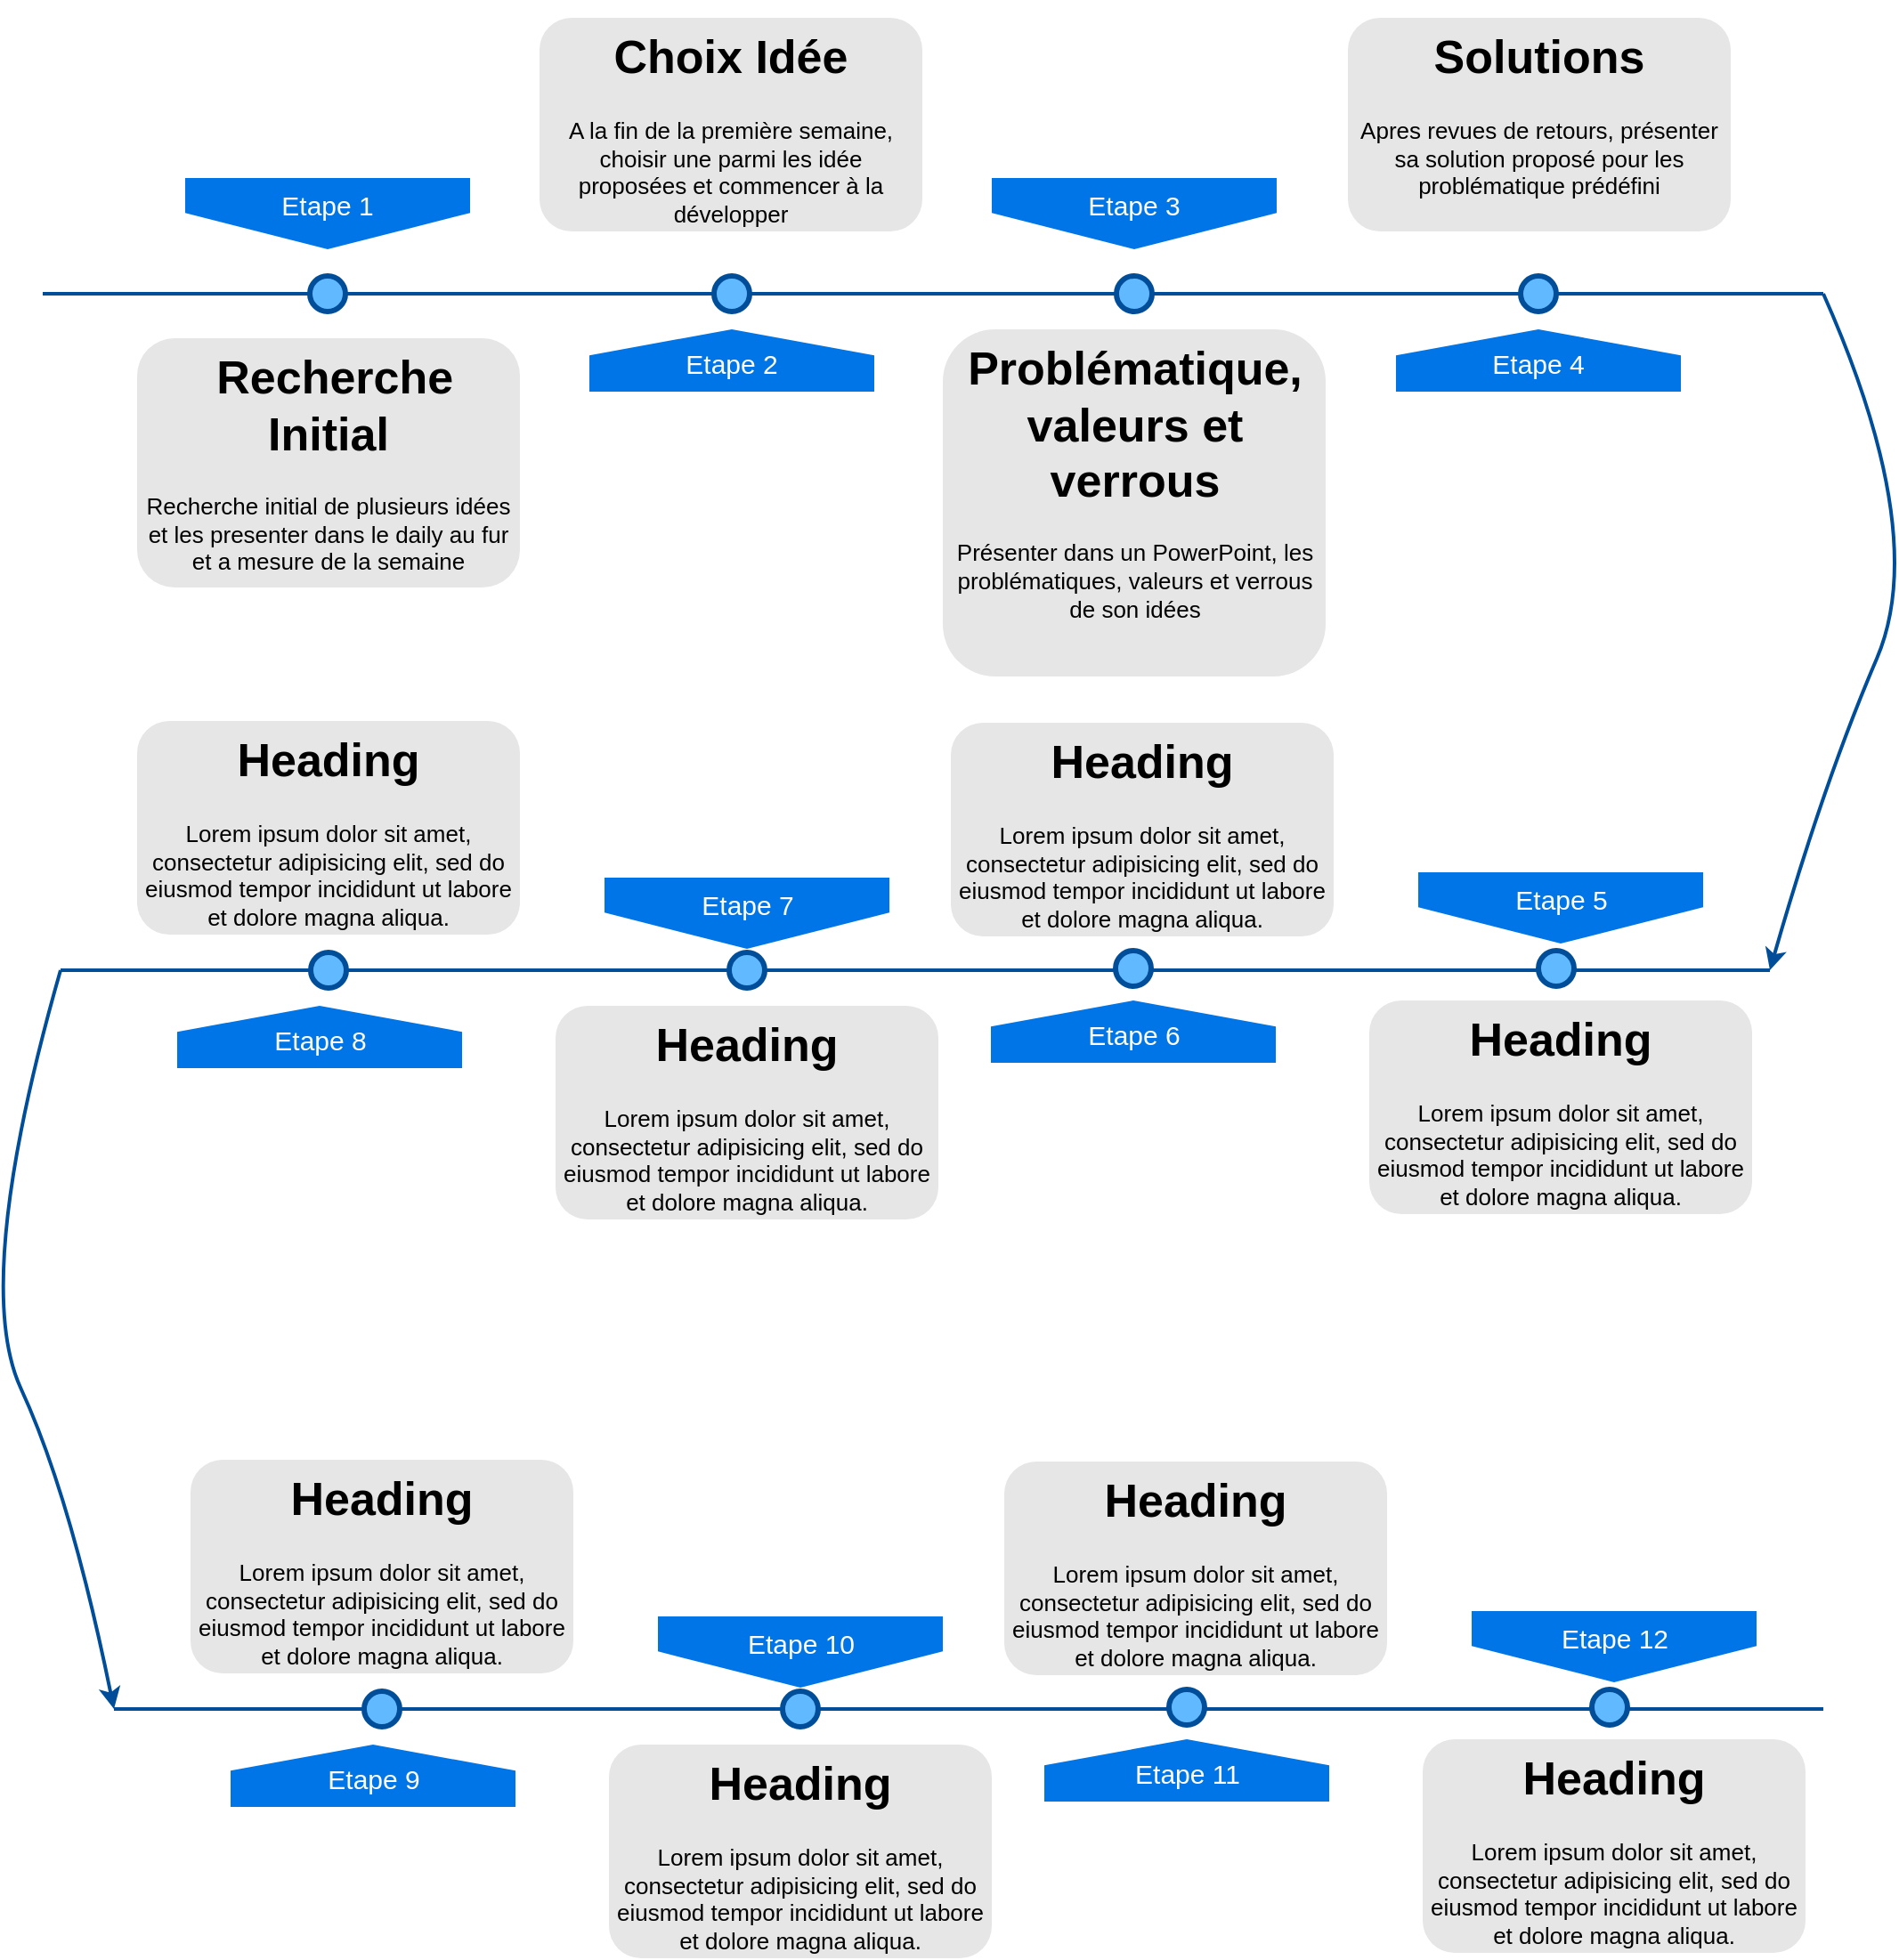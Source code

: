 <mxfile version="20.8.20" type="github">
  <diagram name="Page-1" id="82e54ff1-d628-8f03-85c4-9753963a91cd">
    <mxGraphModel dx="1235" dy="646" grid="1" gridSize="10" guides="1" tooltips="1" connect="1" arrows="1" fold="1" page="1" pageScale="1" pageWidth="1100" pageHeight="850" background="none" math="0" shadow="0">
      <root>
        <mxCell id="0" />
        <mxCell id="1" parent="0" />
        <mxCell id="4ec97bd9e5d20128-1" value="" style="line;strokeWidth=2;html=1;fillColor=none;fontSize=28;fontColor=#004D99;strokeColor=#004D99;" parent="1" vertex="1">
          <mxGeometry x="40" y="400" width="1000" height="10" as="geometry" />
        </mxCell>
        <mxCell id="4ec97bd9e5d20128-5" value="Etape 1" style="shape=offPageConnector;whiteSpace=wrap;html=1;fillColor=#0075E8;fontSize=15;fontColor=#FFFFFF;size=0.509;verticalAlign=top;strokeColor=none;" parent="1" vertex="1">
          <mxGeometry x="120" y="340" width="160" height="40" as="geometry" />
        </mxCell>
        <mxCell id="4ec97bd9e5d20128-6" value="&lt;span&gt;Etape 3&lt;/span&gt;" style="shape=offPageConnector;whiteSpace=wrap;html=1;fillColor=#0075E8;fontSize=15;fontColor=#FFFFFF;size=0.509;verticalAlign=top;strokeColor=none;" parent="1" vertex="1">
          <mxGeometry x="573" y="340" width="160" height="40" as="geometry" />
        </mxCell>
        <mxCell id="4ec97bd9e5d20128-7" value="&lt;span&gt;Etape 2&lt;/span&gt;" style="shape=offPageConnector;whiteSpace=wrap;html=1;fillColor=#0075E8;fontSize=15;fontColor=#FFFFFF;size=0.418;flipV=1;verticalAlign=bottom;strokeColor=none;spacingBottom=4;" parent="1" vertex="1">
          <mxGeometry x="347" y="425" width="160" height="35" as="geometry" />
        </mxCell>
        <mxCell id="4ec97bd9e5d20128-8" value="&lt;span&gt;Etape 4&lt;/span&gt;" style="shape=offPageConnector;whiteSpace=wrap;html=1;fillColor=#0075E8;fontSize=15;fontColor=#FFFFFF;size=0.418;flipV=1;verticalAlign=bottom;strokeColor=none;spacingBottom=4;" parent="1" vertex="1">
          <mxGeometry x="800" y="425" width="160" height="35" as="geometry" />
        </mxCell>
        <mxCell id="4ec97bd9e5d20128-9" value="" style="ellipse;whiteSpace=wrap;html=1;fillColor=#61BAFF;fontSize=28;fontColor=#004D99;strokeWidth=3;strokeColor=#004D99;" parent="1" vertex="1">
          <mxGeometry x="190" y="395" width="20" height="20" as="geometry" />
        </mxCell>
        <mxCell id="4ec97bd9e5d20128-10" value="" style="ellipse;whiteSpace=wrap;html=1;fillColor=#61BAFF;fontSize=28;fontColor=#004D99;strokeWidth=3;strokeColor=#004D99;" parent="1" vertex="1">
          <mxGeometry x="417" y="395" width="20" height="20" as="geometry" />
        </mxCell>
        <mxCell id="4ec97bd9e5d20128-11" value="" style="ellipse;whiteSpace=wrap;html=1;fillColor=#61BAFF;fontSize=28;fontColor=#004D99;strokeWidth=3;strokeColor=#004D99;" parent="1" vertex="1">
          <mxGeometry x="643" y="395" width="20" height="20" as="geometry" />
        </mxCell>
        <mxCell id="4ec97bd9e5d20128-13" value="" style="ellipse;whiteSpace=wrap;html=1;fillColor=#61BAFF;fontSize=28;fontColor=#004D99;strokeWidth=3;strokeColor=#004D99;" parent="1" vertex="1">
          <mxGeometry x="870" y="395" width="20" height="20" as="geometry" />
        </mxCell>
        <mxCell id="4ec97bd9e5d20128-14" value="&lt;h1&gt;&amp;nbsp;Recherche Initial&lt;/h1&gt;&lt;p&gt;Recherche initial de plusieurs idées et les presenter dans le daily au fur et a mesure de la semaine&lt;/p&gt;" style="text;html=1;spacing=5;spacingTop=-20;whiteSpace=wrap;overflow=hidden;strokeColor=none;strokeWidth=3;fillColor=#E6E6E6;fontSize=13;fontColor=#000000;align=center;rounded=1;" parent="1" vertex="1">
          <mxGeometry x="93" y="430" width="215" height="140" as="geometry" />
        </mxCell>
        <mxCell id="4ec97bd9e5d20128-16" value="&lt;h1&gt;Choix Idée&lt;/h1&gt;&lt;p&gt;A la fin de la première semaine, choisir une parmi les idée proposées et commencer à la développer&lt;/p&gt;" style="text;html=1;spacing=5;spacingTop=-20;whiteSpace=wrap;overflow=hidden;strokeColor=none;strokeWidth=3;fillColor=#E6E6E6;fontSize=13;fontColor=#000000;align=center;rounded=1;" parent="1" vertex="1">
          <mxGeometry x="319" y="250" width="215" height="120" as="geometry" />
        </mxCell>
        <mxCell id="4ec97bd9e5d20128-17" value="&lt;h1&gt;Problématique, valeurs et verrous&lt;/h1&gt;&lt;p&gt;Présenter dans un PowerPoint, les problématiques, valeurs et verrous de son idées&lt;/p&gt;" style="text;html=1;spacing=5;spacingTop=-20;whiteSpace=wrap;overflow=hidden;strokeColor=none;strokeWidth=3;fillColor=#E6E6E6;fontSize=13;fontColor=#000000;align=center;rounded=1;" parent="1" vertex="1">
          <mxGeometry x="545.5" y="425" width="215" height="195" as="geometry" />
        </mxCell>
        <mxCell id="4ec97bd9e5d20128-18" value="&lt;h1&gt;Solutions&lt;/h1&gt;&lt;p&gt;Apres revues de retours, présenter sa solution proposé pour les problématique prédéfini&lt;/p&gt;" style="text;html=1;spacing=5;spacingTop=-20;whiteSpace=wrap;overflow=hidden;strokeColor=none;strokeWidth=3;fillColor=#E6E6E6;fontSize=13;fontColor=#000000;align=center;rounded=1;" parent="1" vertex="1">
          <mxGeometry x="773" y="250" width="215" height="120" as="geometry" />
        </mxCell>
        <mxCell id="37JBcsI9YSLg2vtRYZui-4" value="" style="line;strokeWidth=2;html=1;fillColor=none;fontSize=28;fontColor=#004D99;strokeColor=#004D99;" vertex="1" parent="1">
          <mxGeometry x="50" y="780" width="960" height="10" as="geometry" />
        </mxCell>
        <mxCell id="37JBcsI9YSLg2vtRYZui-6" value="" style="curved=1;endArrow=classic;html=1;rounded=0;exitX=1;exitY=0.5;exitDx=0;exitDy=0;exitPerimeter=0;strokeColor=#004d99;strokeWidth=2;entryX=1;entryY=0.5;entryDx=0;entryDy=0;entryPerimeter=0;" edge="1" parent="1" source="4ec97bd9e5d20128-1" target="37JBcsI9YSLg2vtRYZui-4">
          <mxGeometry width="50" height="50" relative="1" as="geometry">
            <mxPoint x="940" y="550" as="sourcePoint" />
            <mxPoint x="1000" y="680" as="targetPoint" />
            <Array as="points">
              <mxPoint x="1100" y="540" />
              <mxPoint x="1040" y="680" />
            </Array>
          </mxGeometry>
        </mxCell>
        <mxCell id="37JBcsI9YSLg2vtRYZui-7" value="" style="ellipse;whiteSpace=wrap;html=1;fillColor=#61BAFF;fontSize=28;fontColor=#004D99;strokeWidth=3;strokeColor=#004D99;" vertex="1" parent="1">
          <mxGeometry x="880" y="774" width="20" height="20" as="geometry" />
        </mxCell>
        <mxCell id="37JBcsI9YSLg2vtRYZui-8" value="&lt;span&gt;Etape 5&lt;/span&gt;" style="shape=offPageConnector;whiteSpace=wrap;html=1;fillColor=#0075E8;fontSize=15;fontColor=#FFFFFF;size=0.509;verticalAlign=top;strokeColor=none;" vertex="1" parent="1">
          <mxGeometry x="812.5" y="730" width="160" height="40" as="geometry" />
        </mxCell>
        <mxCell id="37JBcsI9YSLg2vtRYZui-9" value="&lt;h1&gt;Heading&lt;/h1&gt;&lt;p&gt;Lorem ipsum dolor sit amet, consectetur adipisicing elit, sed do eiusmod tempor incididunt ut labore et dolore magna aliqua.&lt;/p&gt;" style="text;html=1;spacing=5;spacingTop=-20;whiteSpace=wrap;overflow=hidden;strokeColor=none;strokeWidth=3;fillColor=#E6E6E6;fontSize=13;fontColor=#000000;align=center;rounded=1;" vertex="1" parent="1">
          <mxGeometry x="785" y="802" width="215" height="120" as="geometry" />
        </mxCell>
        <mxCell id="37JBcsI9YSLg2vtRYZui-11" value="&lt;span&gt;Etape 6&lt;/span&gt;" style="shape=offPageConnector;whiteSpace=wrap;html=1;fillColor=#0075E8;fontSize=15;fontColor=#FFFFFF;size=0.418;flipV=1;verticalAlign=bottom;strokeColor=none;spacingBottom=4;" vertex="1" parent="1">
          <mxGeometry x="572.5" y="802" width="160" height="35" as="geometry" />
        </mxCell>
        <mxCell id="37JBcsI9YSLg2vtRYZui-12" value="&lt;h1&gt;Heading&lt;/h1&gt;&lt;p&gt;Lorem ipsum dolor sit amet, consectetur adipisicing elit, sed do eiusmod tempor incididunt ut labore et dolore magna aliqua.&lt;/p&gt;" style="text;html=1;spacing=5;spacingTop=-20;whiteSpace=wrap;overflow=hidden;strokeColor=none;strokeWidth=3;fillColor=#E6E6E6;fontSize=13;fontColor=#000000;align=center;rounded=1;" vertex="1" parent="1">
          <mxGeometry x="550" y="646" width="215" height="120" as="geometry" />
        </mxCell>
        <mxCell id="37JBcsI9YSLg2vtRYZui-17" value="&lt;span&gt;Etape 7&lt;/span&gt;" style="shape=offPageConnector;whiteSpace=wrap;html=1;fillColor=#0075E8;fontSize=15;fontColor=#FFFFFF;size=0.509;verticalAlign=top;strokeColor=none;" vertex="1" parent="1">
          <mxGeometry x="355.5" y="733" width="160" height="40" as="geometry" />
        </mxCell>
        <mxCell id="37JBcsI9YSLg2vtRYZui-18" value="&lt;h1&gt;Heading&lt;/h1&gt;&lt;p&gt;Lorem ipsum dolor sit amet, consectetur adipisicing elit, sed do eiusmod tempor incididunt ut labore et dolore magna aliqua.&lt;/p&gt;" style="text;html=1;spacing=5;spacingTop=-20;whiteSpace=wrap;overflow=hidden;strokeColor=none;strokeWidth=3;fillColor=#E6E6E6;fontSize=13;fontColor=#000000;align=center;rounded=1;" vertex="1" parent="1">
          <mxGeometry x="328" y="805" width="215" height="120" as="geometry" />
        </mxCell>
        <mxCell id="37JBcsI9YSLg2vtRYZui-19" value="&lt;span&gt;Etape 8&lt;/span&gt;" style="shape=offPageConnector;whiteSpace=wrap;html=1;fillColor=#0075E8;fontSize=15;fontColor=#FFFFFF;size=0.418;flipV=1;verticalAlign=bottom;strokeColor=none;spacingBottom=4;" vertex="1" parent="1">
          <mxGeometry x="115.5" y="805" width="160" height="35" as="geometry" />
        </mxCell>
        <mxCell id="37JBcsI9YSLg2vtRYZui-20" value="&lt;h1&gt;Heading&lt;/h1&gt;&lt;p&gt;Lorem ipsum dolor sit amet, consectetur adipisicing elit, sed do eiusmod tempor incididunt ut labore et dolore magna aliqua.&lt;/p&gt;" style="text;html=1;spacing=5;spacingTop=-20;whiteSpace=wrap;overflow=hidden;strokeColor=none;strokeWidth=3;fillColor=#E6E6E6;fontSize=13;fontColor=#000000;align=center;rounded=1;" vertex="1" parent="1">
          <mxGeometry x="93" y="645" width="215" height="120" as="geometry" />
        </mxCell>
        <mxCell id="37JBcsI9YSLg2vtRYZui-21" value="" style="curved=1;endArrow=classic;html=1;rounded=0;exitX=0;exitY=0.5;exitDx=0;exitDy=0;exitPerimeter=0;strokeColor=#004d99;strokeWidth=2;" edge="1" parent="1" source="37JBcsI9YSLg2vtRYZui-4">
          <mxGeometry width="50" height="50" relative="1" as="geometry">
            <mxPoint x="55.5" y="805" as="sourcePoint" />
            <mxPoint x="80" y="1200" as="targetPoint" />
            <Array as="points">
              <mxPoint y="960" />
              <mxPoint x="55.5" y="1080" />
            </Array>
          </mxGeometry>
        </mxCell>
        <mxCell id="37JBcsI9YSLg2vtRYZui-22" value="" style="ellipse;whiteSpace=wrap;html=1;fillColor=#61BAFF;fontSize=28;fontColor=#004D99;strokeWidth=3;strokeColor=#004D99;" vertex="1" parent="1">
          <mxGeometry x="190.5" y="775" width="20" height="20" as="geometry" />
        </mxCell>
        <mxCell id="37JBcsI9YSLg2vtRYZui-23" value="" style="ellipse;whiteSpace=wrap;html=1;fillColor=#61BAFF;fontSize=28;fontColor=#004D99;strokeWidth=3;strokeColor=#004D99;" vertex="1" parent="1">
          <mxGeometry x="425.5" y="775" width="20" height="20" as="geometry" />
        </mxCell>
        <mxCell id="37JBcsI9YSLg2vtRYZui-24" value="" style="ellipse;whiteSpace=wrap;html=1;fillColor=#61BAFF;fontSize=28;fontColor=#004D99;strokeWidth=3;strokeColor=#004D99;" vertex="1" parent="1">
          <mxGeometry x="642.5" y="774" width="20" height="20" as="geometry" />
        </mxCell>
        <mxCell id="37JBcsI9YSLg2vtRYZui-26" value="" style="line;strokeWidth=2;html=1;fillColor=none;fontSize=28;fontColor=#004D99;strokeColor=#004D99;" vertex="1" parent="1">
          <mxGeometry x="80" y="1195" width="960" height="10" as="geometry" />
        </mxCell>
        <mxCell id="37JBcsI9YSLg2vtRYZui-27" value="" style="ellipse;whiteSpace=wrap;html=1;fillColor=#61BAFF;fontSize=28;fontColor=#004D99;strokeWidth=3;strokeColor=#004D99;" vertex="1" parent="1">
          <mxGeometry x="910" y="1189" width="20" height="20" as="geometry" />
        </mxCell>
        <mxCell id="37JBcsI9YSLg2vtRYZui-28" value="&lt;span&gt;Etape 12&lt;/span&gt;" style="shape=offPageConnector;whiteSpace=wrap;html=1;fillColor=#0075E8;fontSize=15;fontColor=#FFFFFF;size=0.509;verticalAlign=top;strokeColor=none;" vertex="1" parent="1">
          <mxGeometry x="842.5" y="1145" width="160" height="40" as="geometry" />
        </mxCell>
        <mxCell id="37JBcsI9YSLg2vtRYZui-29" value="&lt;h1&gt;Heading&lt;/h1&gt;&lt;p&gt;Lorem ipsum dolor sit amet, consectetur adipisicing elit, sed do eiusmod tempor incididunt ut labore et dolore magna aliqua.&lt;/p&gt;" style="text;html=1;spacing=5;spacingTop=-20;whiteSpace=wrap;overflow=hidden;strokeColor=none;strokeWidth=3;fillColor=#E6E6E6;fontSize=13;fontColor=#000000;align=center;rounded=1;" vertex="1" parent="1">
          <mxGeometry x="815" y="1217" width="215" height="120" as="geometry" />
        </mxCell>
        <mxCell id="37JBcsI9YSLg2vtRYZui-30" value="&lt;span&gt;Etape 11&lt;br&gt;&lt;/span&gt;" style="shape=offPageConnector;whiteSpace=wrap;html=1;fillColor=#0075E8;fontSize=15;fontColor=#FFFFFF;size=0.418;flipV=1;verticalAlign=bottom;strokeColor=none;spacingBottom=4;" vertex="1" parent="1">
          <mxGeometry x="602.5" y="1217" width="160" height="35" as="geometry" />
        </mxCell>
        <mxCell id="37JBcsI9YSLg2vtRYZui-31" value="&lt;h1&gt;Heading&lt;/h1&gt;&lt;p&gt;Lorem ipsum dolor sit amet, consectetur adipisicing elit, sed do eiusmod tempor incididunt ut labore et dolore magna aliqua.&lt;/p&gt;" style="text;html=1;spacing=5;spacingTop=-20;whiteSpace=wrap;overflow=hidden;strokeColor=none;strokeWidth=3;fillColor=#E6E6E6;fontSize=13;fontColor=#000000;align=center;rounded=1;" vertex="1" parent="1">
          <mxGeometry x="580" y="1061" width="215" height="120" as="geometry" />
        </mxCell>
        <mxCell id="37JBcsI9YSLg2vtRYZui-32" value="&lt;span&gt;Etape 10&lt;/span&gt;" style="shape=offPageConnector;whiteSpace=wrap;html=1;fillColor=#0075E8;fontSize=15;fontColor=#FFFFFF;size=0.509;verticalAlign=top;strokeColor=none;" vertex="1" parent="1">
          <mxGeometry x="385.5" y="1148" width="160" height="40" as="geometry" />
        </mxCell>
        <mxCell id="37JBcsI9YSLg2vtRYZui-33" value="&lt;h1&gt;Heading&lt;/h1&gt;&lt;p&gt;Lorem ipsum dolor sit amet, consectetur adipisicing elit, sed do eiusmod tempor incididunt ut labore et dolore magna aliqua.&lt;/p&gt;" style="text;html=1;spacing=5;spacingTop=-20;whiteSpace=wrap;overflow=hidden;strokeColor=none;strokeWidth=3;fillColor=#E6E6E6;fontSize=13;fontColor=#000000;align=center;rounded=1;" vertex="1" parent="1">
          <mxGeometry x="358" y="1220" width="215" height="120" as="geometry" />
        </mxCell>
        <mxCell id="37JBcsI9YSLg2vtRYZui-34" value="&lt;span&gt;Etape 9&lt;/span&gt;" style="shape=offPageConnector;whiteSpace=wrap;html=1;fillColor=#0075E8;fontSize=15;fontColor=#FFFFFF;size=0.418;flipV=1;verticalAlign=bottom;strokeColor=none;spacingBottom=4;" vertex="1" parent="1">
          <mxGeometry x="145.5" y="1220" width="160" height="35" as="geometry" />
        </mxCell>
        <mxCell id="37JBcsI9YSLg2vtRYZui-35" value="&lt;h1&gt;Heading&lt;/h1&gt;&lt;p&gt;Lorem ipsum dolor sit amet, consectetur adipisicing elit, sed do eiusmod tempor incididunt ut labore et dolore magna aliqua.&lt;/p&gt;" style="text;html=1;spacing=5;spacingTop=-20;whiteSpace=wrap;overflow=hidden;strokeColor=none;strokeWidth=3;fillColor=#E6E6E6;fontSize=13;fontColor=#000000;align=center;rounded=1;" vertex="1" parent="1">
          <mxGeometry x="123" y="1060" width="215" height="120" as="geometry" />
        </mxCell>
        <mxCell id="37JBcsI9YSLg2vtRYZui-36" value="" style="ellipse;whiteSpace=wrap;html=1;fillColor=#61BAFF;fontSize=28;fontColor=#004D99;strokeWidth=3;strokeColor=#004D99;" vertex="1" parent="1">
          <mxGeometry x="220.5" y="1190" width="20" height="20" as="geometry" />
        </mxCell>
        <mxCell id="37JBcsI9YSLg2vtRYZui-37" value="" style="ellipse;whiteSpace=wrap;html=1;fillColor=#61BAFF;fontSize=28;fontColor=#004D99;strokeWidth=3;strokeColor=#004D99;" vertex="1" parent="1">
          <mxGeometry x="455.5" y="1190" width="20" height="20" as="geometry" />
        </mxCell>
        <mxCell id="37JBcsI9YSLg2vtRYZui-38" value="" style="ellipse;whiteSpace=wrap;html=1;fillColor=#61BAFF;fontSize=28;fontColor=#004D99;strokeWidth=3;strokeColor=#004D99;" vertex="1" parent="1">
          <mxGeometry x="672.5" y="1189" width="20" height="20" as="geometry" />
        </mxCell>
      </root>
    </mxGraphModel>
  </diagram>
</mxfile>
